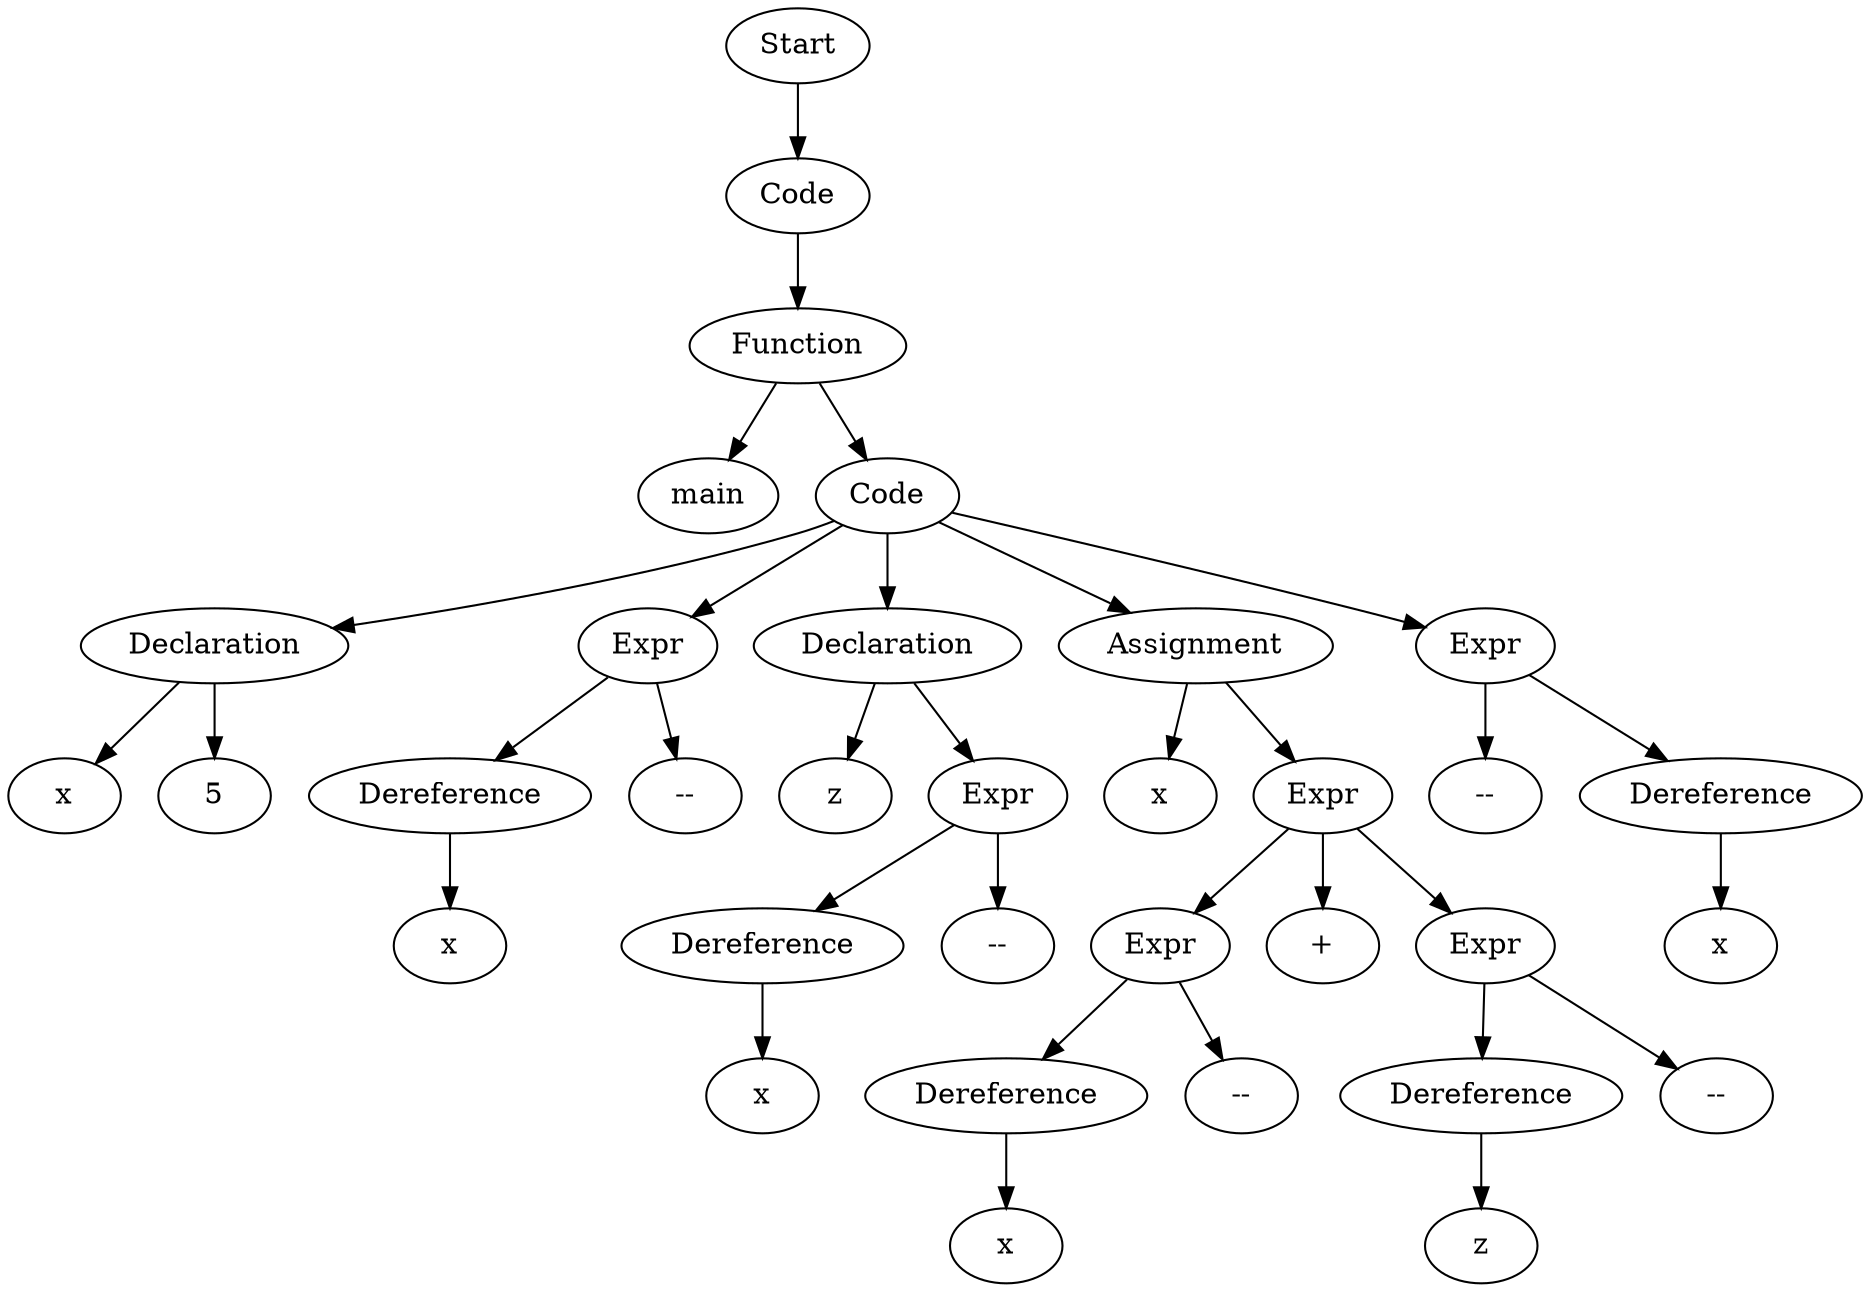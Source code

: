 digraph AST {
  "131430722018016" [label="Start"];
  "131430722018016" -> "131430722014080";
  "131430722014080" [label="Code"];
  "131430722014080" -> "131430722012112";
  "131430722012112" [label="Function"];
  "131430722012112" -> "131430722011680";
  "131430722012112" -> "131430722015520";
  "131430722011680" [label="main"];
  "131430722015520" [label="Code"];
  "131430722015520" -> "131430722015280";
  "131430722015520" -> "131430722018592";
  "131430722015520" -> "131430722018784";
  "131430722015520" -> "131430722024592";
  "131430722015520" -> "131430721836592";
  "131430722015280" [label="Declaration"];
  "131430722015280" -> "131430722015808";
  "131430722015280" -> "131430722018400";
  "131430722015808" [label="x"];
  "131430722018400" [label="5"];
  "131430722018592" [label="Expr"];
  "131430722018592" -> "131430722022240";
  "131430722018592" -> "131430722018352";
  "131430722022240" [label="Dereference"];
  "131430722022240" -> "131430722019648";
  "131430722019648" [label="x"];
  "131430722018352" [label="--"];
  "131430722018784" [label="Declaration"];
  "131430722018784" -> "131430722023680";
  "131430722018784" -> "131430722021856";
  "131430722023680" [label="z"];
  "131430722021856" [label="Expr"];
  "131430722021856" -> "131430722017824";
  "131430722021856" -> "131430722014560";
  "131430722017824" [label="Dereference"];
  "131430722017824" -> "131430722017104";
  "131430722017104" [label="x"];
  "131430722014560" [label="--"];
  "131430722024592" [label="Assignment"];
  "131430722024592" -> "131430722018112";
  "131430722024592" -> "131430722012256";
  "131430722018112" [label="x"];
  "131430722012256" [label="Expr"];
  "131430722012256" -> "131430721842784";
  "131430722012256" -> "131430721845520";
  "131430722012256" -> "131430721832944";
  "131430721842784" [label="Expr"];
  "131430721842784" -> "131430721624320";
  "131430721842784" -> "131430721838272";
  "131430721624320" [label="Dereference"];
  "131430721624320" -> "131430721846624";
  "131430721846624" [label="x"];
  "131430721838272" [label="--"];
  "131430721845520" [label="+"];
  "131430721832944" [label="Expr"];
  "131430721832944" -> "131430721629072";
  "131430721832944" -> "131430721835680";
  "131430721629072" [label="Dereference"];
  "131430721629072" -> "131430721845616";
  "131430721845616" [label="z"];
  "131430721835680" [label="--"];
  "131430721836592" [label="Expr"];
  "131430721836592" -> "131430721837648";
  "131430721836592" -> "131430721626144";
  "131430721837648" [label="--"];
  "131430721626144" [label="Dereference"];
  "131430721626144" -> "131430721837360";
  "131430721837360" [label="x"];
}
